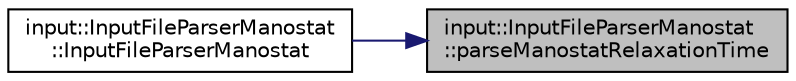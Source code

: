 digraph "input::InputFileParserManostat::parseManostatRelaxationTime"
{
 // LATEX_PDF_SIZE
  edge [fontname="Helvetica",fontsize="10",labelfontname="Helvetica",labelfontsize="10"];
  node [fontname="Helvetica",fontsize="10",shape=record];
  rankdir="RL";
  Node1 [label="input::InputFileParserManostat\l::parseManostatRelaxationTime",height=0.2,width=0.4,color="black", fillcolor="grey75", style="filled", fontcolor="black",tooltip="parses the relaxation time of the manostat"];
  Node1 -> Node2 [dir="back",color="midnightblue",fontsize="10",style="solid",fontname="Helvetica"];
  Node2 [label="input::InputFileParserManostat\l::InputFileParserManostat",height=0.2,width=0.4,color="black", fillcolor="white", style="filled",URL="$classinput_1_1InputFileParserManostat.html#a00065bd615e525931750403ea505421c",tooltip="Construct a new Input File Parser Manostat:: Input File Parser Manostat object."];
}
